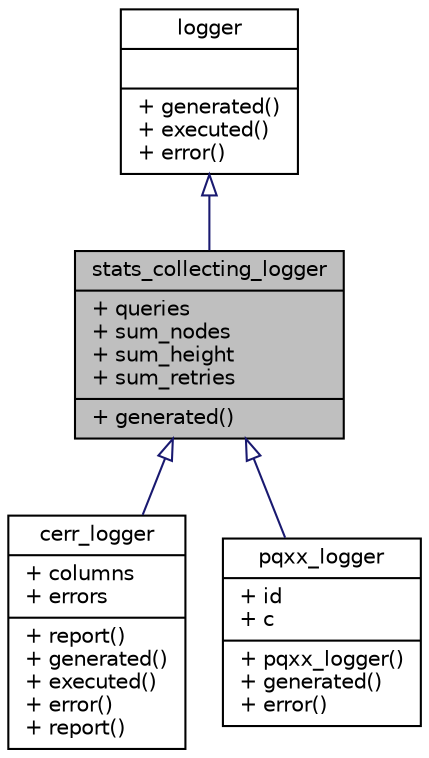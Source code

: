 digraph "stats_collecting_logger"
{
 // LATEX_PDF_SIZE
  edge [fontname="Helvetica",fontsize="10",labelfontname="Helvetica",labelfontsize="10"];
  node [fontname="Helvetica",fontsize="10",shape=record];
  Node1 [label="{stats_collecting_logger\n|+ queries\l+ sum_nodes\l+ sum_height\l+ sum_retries\l|+ generated()\l}",height=0.2,width=0.4,color="black", fillcolor="grey75", style="filled", fontcolor="black",tooltip="logger for statistics collection"];
  Node2 -> Node1 [dir="back",color="midnightblue",fontsize="10",style="solid",arrowtail="onormal",fontname="Helvetica"];
  Node2 [label="{logger\n||+ generated()\l+ executed()\l+ error()\l}",height=0.2,width=0.4,color="black", fillcolor="white", style="filled",URL="$structlogger.html",tooltip="logger base class"];
  Node1 -> Node3 [dir="back",color="midnightblue",fontsize="10",style="solid",arrowtail="onormal",fontname="Helvetica"];
  Node3 [label="{cerr_logger\n|+ columns\l+ errors\l|+ report()\l+ generated()\l+ executed()\l+ error()\l+ report()\l}",height=0.2,width=0.4,color="black", fillcolor="white", style="filled",URL="$structcerr__logger.html",tooltip="stderr logger"];
  Node1 -> Node4 [dir="back",color="midnightblue",fontsize="10",style="solid",arrowtail="onormal",fontname="Helvetica"];
  Node4 [label="{pqxx_logger\n|+ id\l+ c\l|+ pqxx_logger()\l+ generated()\l+ error()\l}",height=0.2,width=0.4,color="black", fillcolor="white", style="filled",URL="$structpqxx__logger.html",tooltip="logger to postgres database"];
}
